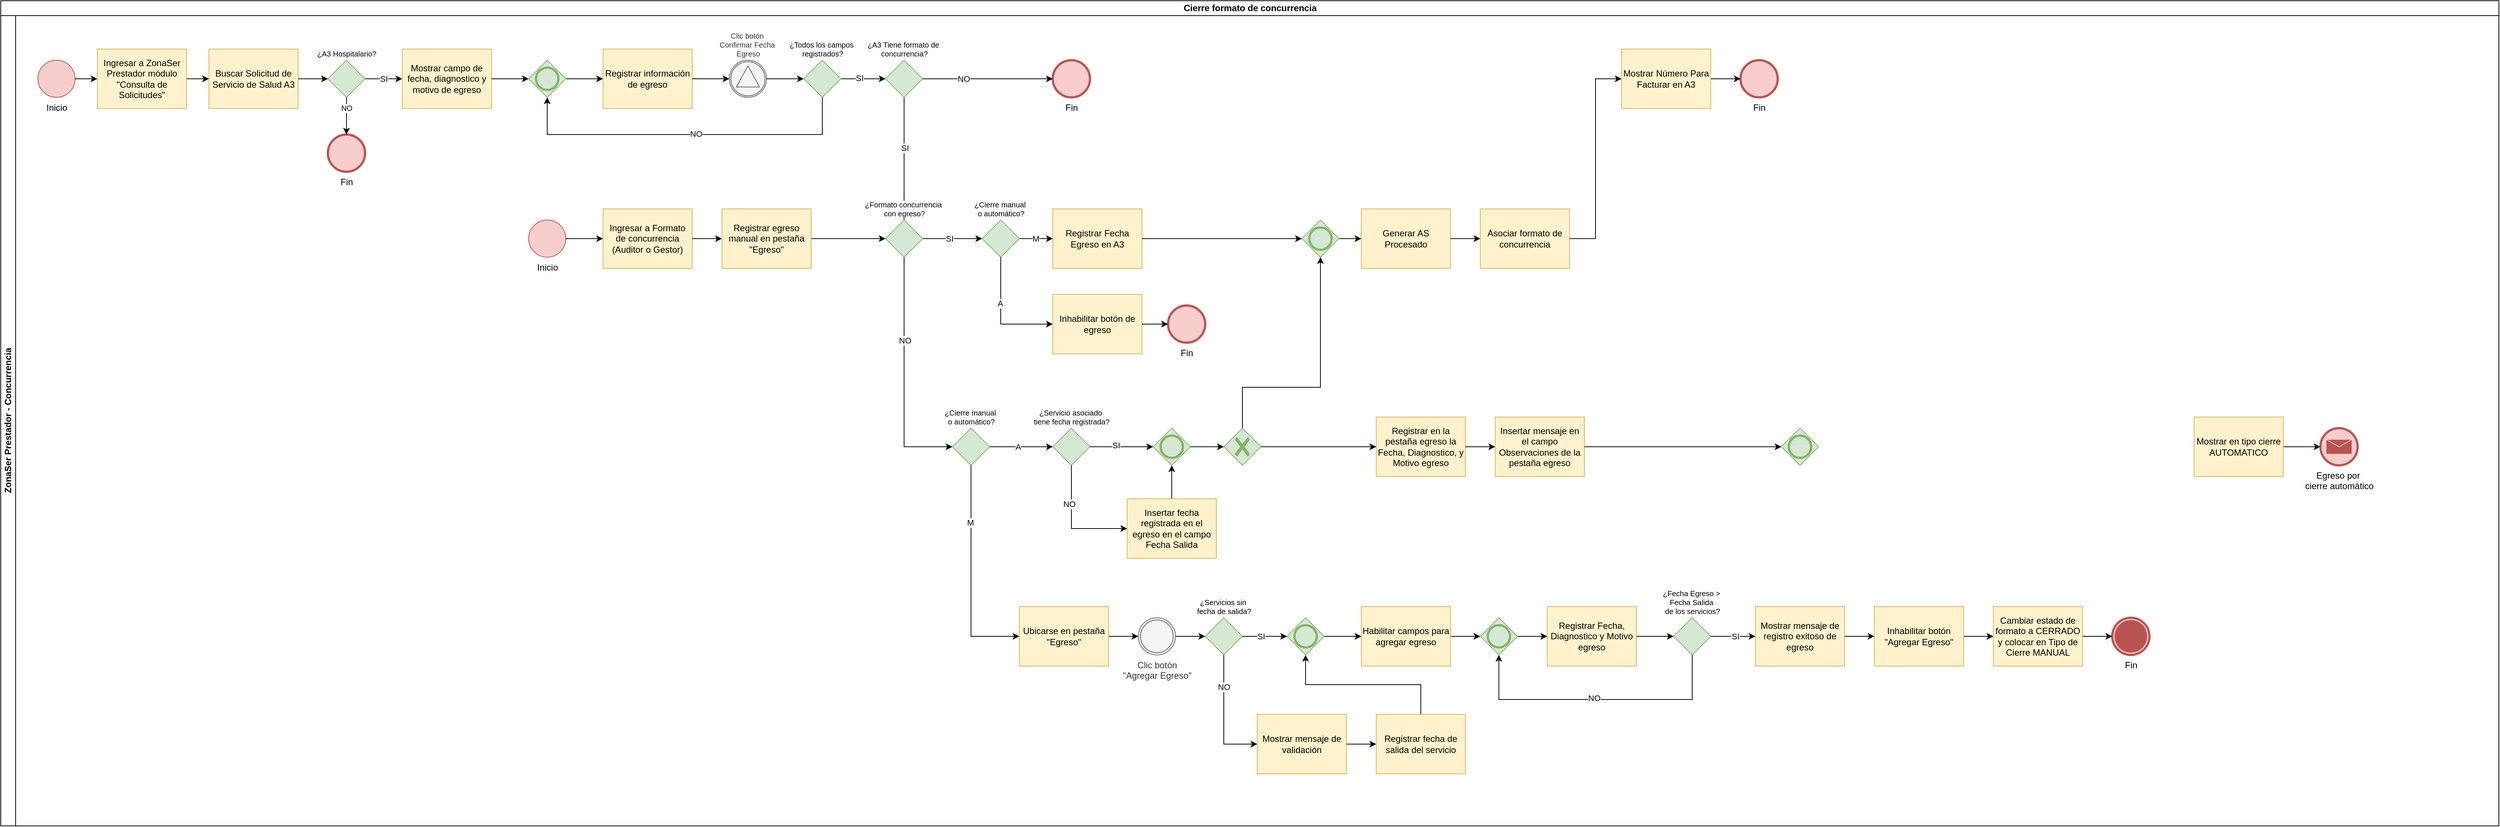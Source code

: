 <mxfile version="26.1.0">
  <diagram name="Página-1" id="ptAYf3jcV3ZSNVXvtiK4">
    <mxGraphModel dx="1674" dy="746" grid="1" gridSize="10" guides="1" tooltips="1" connect="1" arrows="1" fold="1" page="1" pageScale="1" pageWidth="2910" pageHeight="1030" math="0" shadow="0">
      <root>
        <mxCell id="0" />
        <mxCell id="1" parent="0" />
        <mxCell id="d49fMDWEcjazd6GvnsSK-1" value="Cierre formato de concurrencia" style="swimlane;childLayout=stackLayout;resizeParent=1;resizeParentMax=0;horizontal=1;startSize=20;horizontalStack=0;html=1;" parent="1" vertex="1">
          <mxGeometry x="40" y="20" width="3360" height="1110" as="geometry" />
        </mxCell>
        <mxCell id="d49fMDWEcjazd6GvnsSK-2" value="ZonaSer Prestador - Concurrencia" style="swimlane;startSize=20;horizontal=0;html=1;" parent="d49fMDWEcjazd6GvnsSK-1" vertex="1">
          <mxGeometry y="20" width="3360" height="1090" as="geometry" />
        </mxCell>
        <mxCell id="d49fMDWEcjazd6GvnsSK-30" style="edgeStyle=orthogonalEdgeStyle;rounded=0;orthogonalLoop=1;jettySize=auto;html=1;" parent="d49fMDWEcjazd6GvnsSK-2" source="d49fMDWEcjazd6GvnsSK-25" target="eIDD2qYjzkZ-Xh7ebVP3-45" edge="1">
          <mxGeometry relative="1" as="geometry">
            <mxPoint x="1325" y="320" as="targetPoint" />
          </mxGeometry>
        </mxCell>
        <mxCell id="d49fMDWEcjazd6GvnsSK-39" value="SI" style="edgeLabel;html=1;align=center;verticalAlign=middle;resizable=0;points=[];" parent="d49fMDWEcjazd6GvnsSK-30" vertex="1" connectable="0">
          <mxGeometry x="-0.18" y="1" relative="1" as="geometry">
            <mxPoint as="offset" />
          </mxGeometry>
        </mxCell>
        <mxCell id="d49fMDWEcjazd6GvnsSK-5" value="Inicio" style="points=[[0.145,0.145,0],[0.5,0,0],[0.855,0.145,0],[1,0.5,0],[0.855,0.855,0],[0.5,1,0],[0.145,0.855,0],[0,0.5,0]];shape=mxgraph.bpmn.event;html=1;verticalLabelPosition=bottom;labelBackgroundColor=#ffffff;verticalAlign=top;align=center;perimeter=ellipsePerimeter;outlineConnect=0;aspect=fixed;outline=standard;symbol=general;fillColor=#f8cecc;strokeColor=#b85450;" parent="d49fMDWEcjazd6GvnsSK-2" vertex="1">
          <mxGeometry x="50" y="60" width="50" height="50" as="geometry" />
        </mxCell>
        <mxCell id="d49fMDWEcjazd6GvnsSK-11" value="Buscar Solicitud de Servicio de Salud A3" style="points=[[0.25,0,0],[0.5,0,0],[0.75,0,0],[1,0.25,0],[1,0.5,0],[1,0.75,0],[0.75,1,0],[0.5,1,0],[0.25,1,0],[0,0.75,0],[0,0.5,0],[0,0.25,0]];shape=mxgraph.bpmn.task2;whiteSpace=wrap;rectStyle=rounded;size=10;html=1;container=1;expand=0;collapsible=0;taskMarker=user;fillColor=#fff2cc;strokeColor=#d6b656;" parent="d49fMDWEcjazd6GvnsSK-2" vertex="1">
          <mxGeometry x="280" y="45" width="120" height="80" as="geometry" />
        </mxCell>
        <mxCell id="d49fMDWEcjazd6GvnsSK-17" value="SI" style="edgeStyle=orthogonalEdgeStyle;rounded=0;orthogonalLoop=1;jettySize=auto;html=1;" parent="d49fMDWEcjazd6GvnsSK-2" source="d49fMDWEcjazd6GvnsSK-13" target="d49fMDWEcjazd6GvnsSK-18" edge="1">
          <mxGeometry relative="1" as="geometry">
            <mxPoint x="560" y="85" as="targetPoint" />
          </mxGeometry>
        </mxCell>
        <mxCell id="d49fMDWEcjazd6GvnsSK-13" value="¿A3 Hospitalario?" style="points=[[0.25,0.25,0],[0.5,0,0],[0.75,0.25,0],[1,0.5,0],[0.75,0.75,0],[0.5,1,0],[0.25,0.75,0],[0,0.5,0]];shape=mxgraph.bpmn.gateway2;html=1;verticalLabelPosition=top;labelBackgroundColor=#ffffff;verticalAlign=bottom;align=center;perimeter=rhombusPerimeter;outlineConnect=0;outline=none;symbol=none;fillColor=#d5e8d4;strokeColor=#82b366;labelPosition=center;fontSize=10;" parent="d49fMDWEcjazd6GvnsSK-2" vertex="1">
          <mxGeometry x="440" y="60" width="50" height="50" as="geometry" />
        </mxCell>
        <mxCell id="d49fMDWEcjazd6GvnsSK-12" style="edgeStyle=orthogonalEdgeStyle;rounded=0;orthogonalLoop=1;jettySize=auto;html=1;" parent="d49fMDWEcjazd6GvnsSK-2" source="d49fMDWEcjazd6GvnsSK-11" target="d49fMDWEcjazd6GvnsSK-13" edge="1">
          <mxGeometry relative="1" as="geometry">
            <mxPoint x="440" y="85" as="targetPoint" />
          </mxGeometry>
        </mxCell>
        <mxCell id="d49fMDWEcjazd6GvnsSK-15" value="Fin" style="points=[[0.145,0.145,0],[0.5,0,0],[0.855,0.145,0],[1,0.5,0],[0.855,0.855,0],[0.5,1,0],[0.145,0.855,0],[0,0.5,0]];shape=mxgraph.bpmn.event;html=1;verticalLabelPosition=bottom;labelBackgroundColor=#ffffff;verticalAlign=top;align=center;perimeter=ellipsePerimeter;outlineConnect=0;aspect=fixed;outline=end;symbol=terminate2;fillColor=#f8cecc;strokeColor=#b85450;" parent="d49fMDWEcjazd6GvnsSK-2" vertex="1">
          <mxGeometry x="440" y="160" width="50" height="50" as="geometry" />
        </mxCell>
        <mxCell id="d49fMDWEcjazd6GvnsSK-14" style="edgeStyle=orthogonalEdgeStyle;rounded=0;orthogonalLoop=1;jettySize=auto;html=1;" parent="d49fMDWEcjazd6GvnsSK-2" source="d49fMDWEcjazd6GvnsSK-13" target="d49fMDWEcjazd6GvnsSK-15" edge="1">
          <mxGeometry relative="1" as="geometry">
            <mxPoint x="465" y="170" as="targetPoint" />
          </mxGeometry>
        </mxCell>
        <mxCell id="d49fMDWEcjazd6GvnsSK-16" value="NO" style="edgeLabel;html=1;align=center;verticalAlign=middle;resizable=0;points=[];fontSize=10;" parent="d49fMDWEcjazd6GvnsSK-14" vertex="1" connectable="0">
          <mxGeometry x="-0.462" relative="1" as="geometry">
            <mxPoint as="offset" />
          </mxGeometry>
        </mxCell>
        <mxCell id="d49fMDWEcjazd6GvnsSK-18" value="Mostrar campo de fecha, diagnostico y motivo de egreso" style="points=[[0.25,0,0],[0.5,0,0],[0.75,0,0],[1,0.25,0],[1,0.5,0],[1,0.75,0],[0.75,1,0],[0.5,1,0],[0.25,1,0],[0,0.75,0],[0,0.5,0],[0,0.25,0]];shape=mxgraph.bpmn.task2;whiteSpace=wrap;rectStyle=rounded;size=10;html=1;container=1;expand=0;collapsible=0;taskMarker=script;fillColor=#fff2cc;strokeColor=#d6b656;" parent="d49fMDWEcjazd6GvnsSK-2" vertex="1">
          <mxGeometry x="540" y="45" width="120" height="80" as="geometry" />
        </mxCell>
        <mxCell id="d49fMDWEcjazd6GvnsSK-20" value="Registrar información de egreso" style="points=[[0.25,0,0],[0.5,0,0],[0.75,0,0],[1,0.25,0],[1,0.5,0],[1,0.75,0],[0.75,1,0],[0.5,1,0],[0.25,1,0],[0,0.75,0],[0,0.5,0],[0,0.25,0]];shape=mxgraph.bpmn.task2;whiteSpace=wrap;rectStyle=rounded;size=10;html=1;container=1;expand=0;collapsible=0;taskMarker=user;fillColor=#fff2cc;strokeColor=#d6b656;" parent="d49fMDWEcjazd6GvnsSK-2" vertex="1">
          <mxGeometry x="810" y="45" width="120" height="80" as="geometry" />
        </mxCell>
        <mxCell id="d49fMDWEcjazd6GvnsSK-22" value="Clic botón&amp;nbsp;&lt;div&gt;Confirmar Fecha&amp;nbsp;&lt;/div&gt;&lt;div&gt;Egreso&lt;/div&gt;" style="points=[[0.145,0.145,0],[0.5,0,0],[0.855,0.145,0],[1,0.5,0],[0.855,0.855,0],[0.5,1,0],[0.145,0.855,0],[0,0.5,0]];shape=mxgraph.bpmn.event;html=1;verticalLabelPosition=top;labelBackgroundColor=#ffffff;verticalAlign=bottom;align=center;perimeter=ellipsePerimeter;outlineConnect=0;aspect=fixed;outline=catching;symbol=signal;fillColor=#f5f5f5;strokeColor=#666666;fontSize=10;labelPosition=center;fontColor=#333333;" parent="d49fMDWEcjazd6GvnsSK-2" vertex="1">
          <mxGeometry x="980" y="60" width="50" height="50" as="geometry" />
        </mxCell>
        <mxCell id="d49fMDWEcjazd6GvnsSK-21" style="edgeStyle=orthogonalEdgeStyle;rounded=0;orthogonalLoop=1;jettySize=auto;html=1;" parent="d49fMDWEcjazd6GvnsSK-2" source="d49fMDWEcjazd6GvnsSK-20" target="d49fMDWEcjazd6GvnsSK-22" edge="1">
          <mxGeometry relative="1" as="geometry">
            <mxPoint x="990" y="85" as="targetPoint" />
          </mxGeometry>
        </mxCell>
        <mxCell id="d49fMDWEcjazd6GvnsSK-25" value="¿A3 Tiene formato de&amp;nbsp;&lt;div&gt;concurrencia?&lt;/div&gt;" style="points=[[0.25,0.25,0],[0.5,0,0],[0.75,0.25,0],[1,0.5,0],[0.75,0.75,0],[0.5,1,0],[0.25,0.75,0],[0,0.5,0]];shape=mxgraph.bpmn.gateway2;html=1;verticalLabelPosition=top;labelBackgroundColor=#ffffff;verticalAlign=bottom;align=center;perimeter=rhombusPerimeter;outlineConnect=0;outline=none;symbol=none;fillColor=#d5e8d4;strokeColor=#82b366;fontSize=10;labelPosition=center;" parent="d49fMDWEcjazd6GvnsSK-2" vertex="1">
          <mxGeometry x="1190" y="60" width="50" height="50" as="geometry" />
        </mxCell>
        <mxCell id="d49fMDWEcjazd6GvnsSK-24" style="edgeStyle=orthogonalEdgeStyle;rounded=0;orthogonalLoop=1;jettySize=auto;html=1;" parent="d49fMDWEcjazd6GvnsSK-2" source="d49fMDWEcjazd6GvnsSK-22" target="d49fMDWEcjazd6GvnsSK-31" edge="1">
          <mxGeometry relative="1" as="geometry">
            <mxPoint x="1080" y="85" as="targetPoint" />
          </mxGeometry>
        </mxCell>
        <mxCell id="d49fMDWEcjazd6GvnsSK-28" value="Fin" style="points=[[0.145,0.145,0],[0.5,0,0],[0.855,0.145,0],[1,0.5,0],[0.855,0.855,0],[0.5,1,0],[0.145,0.855,0],[0,0.5,0]];shape=mxgraph.bpmn.event;html=1;verticalLabelPosition=bottom;labelBackgroundColor=#ffffff;verticalAlign=top;align=center;perimeter=ellipsePerimeter;outlineConnect=0;aspect=fixed;outline=end;symbol=terminate2;fillColor=#f8cecc;strokeColor=#b85450;" parent="d49fMDWEcjazd6GvnsSK-2" vertex="1">
          <mxGeometry x="1415" y="60.0" width="50" height="50" as="geometry" />
        </mxCell>
        <mxCell id="d49fMDWEcjazd6GvnsSK-27" style="edgeStyle=orthogonalEdgeStyle;rounded=0;orthogonalLoop=1;jettySize=auto;html=1;" parent="d49fMDWEcjazd6GvnsSK-2" source="d49fMDWEcjazd6GvnsSK-25" target="d49fMDWEcjazd6GvnsSK-28" edge="1">
          <mxGeometry relative="1" as="geometry">
            <mxPoint x="1265" y="170.0" as="targetPoint" />
          </mxGeometry>
        </mxCell>
        <mxCell id="d49fMDWEcjazd6GvnsSK-29" value="NO" style="edgeLabel;html=1;align=center;verticalAlign=middle;resizable=0;points=[];" parent="d49fMDWEcjazd6GvnsSK-27" vertex="1" connectable="0">
          <mxGeometry x="-0.377" relative="1" as="geometry">
            <mxPoint as="offset" />
          </mxGeometry>
        </mxCell>
        <mxCell id="d49fMDWEcjazd6GvnsSK-36" style="edgeStyle=orthogonalEdgeStyle;rounded=0;orthogonalLoop=1;jettySize=auto;html=1;" parent="d49fMDWEcjazd6GvnsSK-2" source="d49fMDWEcjazd6GvnsSK-31" target="d49fMDWEcjazd6GvnsSK-25" edge="1">
          <mxGeometry relative="1" as="geometry" />
        </mxCell>
        <mxCell id="d49fMDWEcjazd6GvnsSK-37" value="SI" style="edgeLabel;html=1;align=center;verticalAlign=middle;resizable=0;points=[];" parent="d49fMDWEcjazd6GvnsSK-36" vertex="1" connectable="0">
          <mxGeometry x="-0.167" y="1" relative="1" as="geometry">
            <mxPoint as="offset" />
          </mxGeometry>
        </mxCell>
        <mxCell id="d49fMDWEcjazd6GvnsSK-31" value="¿Todos los campos&amp;nbsp;&lt;div&gt;registrados?&lt;/div&gt;" style="points=[[0.25,0.25,0],[0.5,0,0],[0.75,0.25,0],[1,0.5,0],[0.75,0.75,0],[0.5,1,0],[0.25,0.75,0],[0,0.5,0]];shape=mxgraph.bpmn.gateway2;html=1;verticalLabelPosition=top;labelBackgroundColor=#ffffff;verticalAlign=bottom;align=center;perimeter=rhombusPerimeter;outlineConnect=0;outline=none;symbol=none;fillColor=#d5e8d4;strokeColor=#82b366;fontSize=10;labelPosition=center;" parent="d49fMDWEcjazd6GvnsSK-2" vertex="1">
          <mxGeometry x="1080" y="60" width="50" height="50" as="geometry" />
        </mxCell>
        <mxCell id="d49fMDWEcjazd6GvnsSK-33" style="edgeStyle=orthogonalEdgeStyle;rounded=0;orthogonalLoop=1;jettySize=auto;html=1;" parent="d49fMDWEcjazd6GvnsSK-2" source="d49fMDWEcjazd6GvnsSK-32" target="d49fMDWEcjazd6GvnsSK-20" edge="1">
          <mxGeometry relative="1" as="geometry" />
        </mxCell>
        <mxCell id="d49fMDWEcjazd6GvnsSK-32" value="" style="points=[[0.25,0.25,0],[0.5,0,0],[0.75,0.25,0],[1,0.5,0],[0.75,0.75,0],[0.5,1,0],[0.25,0.75,0],[0,0.5,0]];shape=mxgraph.bpmn.gateway2;html=1;verticalLabelPosition=bottom;labelBackgroundColor=#ffffff;verticalAlign=top;align=center;perimeter=rhombusPerimeter;outlineConnect=0;outline=end;symbol=general;fillColor=#d5e8d4;strokeColor=#82b366;" parent="d49fMDWEcjazd6GvnsSK-2" vertex="1">
          <mxGeometry x="710" y="60.0" width="50" height="50" as="geometry" />
        </mxCell>
        <mxCell id="d49fMDWEcjazd6GvnsSK-19" style="edgeStyle=orthogonalEdgeStyle;rounded=0;orthogonalLoop=1;jettySize=auto;html=1;" parent="d49fMDWEcjazd6GvnsSK-2" source="d49fMDWEcjazd6GvnsSK-18" target="d49fMDWEcjazd6GvnsSK-32" edge="1">
          <mxGeometry relative="1" as="geometry">
            <mxPoint x="710" y="140" as="targetPoint" />
          </mxGeometry>
        </mxCell>
        <mxCell id="d49fMDWEcjazd6GvnsSK-34" style="edgeStyle=orthogonalEdgeStyle;rounded=0;orthogonalLoop=1;jettySize=auto;html=1;entryX=0.5;entryY=1;entryDx=0;entryDy=0;entryPerimeter=0;" parent="d49fMDWEcjazd6GvnsSK-2" source="d49fMDWEcjazd6GvnsSK-31" target="d49fMDWEcjazd6GvnsSK-32" edge="1">
          <mxGeometry relative="1" as="geometry">
            <Array as="points">
              <mxPoint x="1105" y="160" />
              <mxPoint x="735" y="160" />
            </Array>
          </mxGeometry>
        </mxCell>
        <mxCell id="d49fMDWEcjazd6GvnsSK-35" value="NO" style="edgeLabel;html=1;align=center;verticalAlign=middle;resizable=0;points=[];" parent="d49fMDWEcjazd6GvnsSK-34" vertex="1" connectable="0">
          <mxGeometry x="-0.064" y="-1" relative="1" as="geometry">
            <mxPoint as="offset" />
          </mxGeometry>
        </mxCell>
        <mxCell id="d49fMDWEcjazd6GvnsSK-47" value="Fin" style="points=[[0.145,0.145,0],[0.5,0,0],[0.855,0.145,0],[1,0.5,0],[0.855,0.855,0],[0.5,1,0],[0.145,0.855,0],[0,0.5,0]];shape=mxgraph.bpmn.event;html=1;verticalLabelPosition=bottom;labelBackgroundColor=#ffffff;verticalAlign=top;align=center;perimeter=ellipsePerimeter;outlineConnect=0;aspect=fixed;outline=end;symbol=terminate2;fillColor=#f8cecc;strokeColor=#b85450;" parent="d49fMDWEcjazd6GvnsSK-2" vertex="1">
          <mxGeometry x="2340" y="60" width="50" height="50" as="geometry" />
        </mxCell>
        <mxCell id="d49fMDWEcjazd6GvnsSK-45" value="Mostrar Número Para Facturar en A3" style="points=[[0.25,0,0],[0.5,0,0],[0.75,0,0],[1,0.25,0],[1,0.5,0],[1,0.75,0],[0.75,1,0],[0.5,1,0],[0.25,1,0],[0,0.75,0],[0,0.5,0],[0,0.25,0]];shape=mxgraph.bpmn.task2;whiteSpace=wrap;rectStyle=rounded;size=10;html=1;container=1;expand=0;collapsible=0;taskMarker=script;fillColor=#fff2cc;strokeColor=#d6b656;" parent="d49fMDWEcjazd6GvnsSK-2" vertex="1">
          <mxGeometry x="2180" y="45.0" width="120" height="80" as="geometry" />
        </mxCell>
        <mxCell id="d49fMDWEcjazd6GvnsSK-46" style="edgeStyle=orthogonalEdgeStyle;rounded=0;orthogonalLoop=1;jettySize=auto;html=1;" parent="d49fMDWEcjazd6GvnsSK-2" source="d49fMDWEcjazd6GvnsSK-45" target="d49fMDWEcjazd6GvnsSK-47" edge="1">
          <mxGeometry relative="1" as="geometry">
            <mxPoint x="2525" y="120" as="targetPoint" />
          </mxGeometry>
        </mxCell>
        <mxCell id="eIDD2qYjzkZ-Xh7ebVP3-15" value="Generar AS Procesado" style="points=[[0.25,0,0],[0.5,0,0],[0.75,0,0],[1,0.25,0],[1,0.5,0],[1,0.75,0],[0.75,1,0],[0.5,1,0],[0.25,1,0],[0,0.75,0],[0,0.5,0],[0,0.25,0]];shape=mxgraph.bpmn.task2;whiteSpace=wrap;rectStyle=rounded;size=10;html=1;container=1;expand=0;collapsible=0;taskMarker=script;fillColor=#fff2cc;strokeColor=#d6b656;" vertex="1" parent="d49fMDWEcjazd6GvnsSK-2">
          <mxGeometry x="1830" y="260" width="120" height="80" as="geometry" />
        </mxCell>
        <mxCell id="eIDD2qYjzkZ-Xh7ebVP3-90" value="Asociar formato de concurrencia" style="points=[[0.25,0,0],[0.5,0,0],[0.75,0,0],[1,0.25,0],[1,0.5,0],[1,0.75,0],[0.75,1,0],[0.5,1,0],[0.25,1,0],[0,0.75,0],[0,0.5,0],[0,0.25,0]];shape=mxgraph.bpmn.task2;whiteSpace=wrap;rectStyle=rounded;size=10;html=1;container=1;expand=0;collapsible=0;taskMarker=script;fillColor=#fff2cc;strokeColor=#d6b656;" vertex="1" parent="d49fMDWEcjazd6GvnsSK-2">
          <mxGeometry x="1990" y="260" width="120" height="80" as="geometry" />
        </mxCell>
        <mxCell id="eIDD2qYjzkZ-Xh7ebVP3-89" style="edgeStyle=orthogonalEdgeStyle;rounded=0;orthogonalLoop=1;jettySize=auto;html=1;" edge="1" parent="d49fMDWEcjazd6GvnsSK-2" source="eIDD2qYjzkZ-Xh7ebVP3-15" target="eIDD2qYjzkZ-Xh7ebVP3-90">
          <mxGeometry relative="1" as="geometry">
            <mxPoint x="2040" y="300" as="targetPoint" />
          </mxGeometry>
        </mxCell>
        <mxCell id="eIDD2qYjzkZ-Xh7ebVP3-142" style="edgeStyle=orthogonalEdgeStyle;rounded=0;orthogonalLoop=1;jettySize=auto;html=1;" edge="1" parent="d49fMDWEcjazd6GvnsSK-2" source="eIDD2qYjzkZ-Xh7ebVP3-140" target="eIDD2qYjzkZ-Xh7ebVP3-15">
          <mxGeometry relative="1" as="geometry" />
        </mxCell>
        <mxCell id="eIDD2qYjzkZ-Xh7ebVP3-140" value="" style="points=[[0.25,0.25,0],[0.5,0,0],[0.75,0.25,0],[1,0.5,0],[0.75,0.75,0],[0.5,1,0],[0.25,0.75,0],[0,0.5,0]];shape=mxgraph.bpmn.gateway2;html=1;verticalLabelPosition=bottom;labelBackgroundColor=#ffffff;verticalAlign=top;align=center;perimeter=rhombusPerimeter;outlineConnect=0;outline=end;symbol=general;fillColor=#d5e8d4;strokeColor=#82b366;" vertex="1" parent="d49fMDWEcjazd6GvnsSK-2">
          <mxGeometry x="1750" y="275" width="50" height="50" as="geometry" />
        </mxCell>
        <mxCell id="eIDD2qYjzkZ-Xh7ebVP3-116" style="edgeStyle=orthogonalEdgeStyle;rounded=0;orthogonalLoop=1;jettySize=auto;html=1;entryX=0;entryY=0.5;entryDx=0;entryDy=0;entryPerimeter=0;" edge="1" parent="d49fMDWEcjazd6GvnsSK-2" source="eIDD2qYjzkZ-Xh7ebVP3-90" target="d49fMDWEcjazd6GvnsSK-45">
          <mxGeometry relative="1" as="geometry" />
        </mxCell>
        <mxCell id="eIDD2qYjzkZ-Xh7ebVP3-46" value="¿Servicio asociado&amp;nbsp;&lt;div&gt;tiene fecha registrada?&lt;/div&gt;" style="points=[[0.25,0.25,0],[0.5,0,0],[0.75,0.25,0],[1,0.5,0],[0.75,0.75,0],[0.5,1,0],[0.25,0.75,0],[0,0.5,0]];shape=mxgraph.bpmn.gateway2;html=1;verticalLabelPosition=top;labelBackgroundColor=#ffffff;verticalAlign=bottom;align=center;perimeter=rhombusPerimeter;outlineConnect=0;outline=none;symbol=none;fillColor=#d5e8d4;strokeColor=#82b366;fontSize=10;labelPosition=center;" vertex="1" parent="d49fMDWEcjazd6GvnsSK-2">
          <mxGeometry x="1415" y="555" width="50" height="50" as="geometry" />
        </mxCell>
        <mxCell id="eIDD2qYjzkZ-Xh7ebVP3-47" style="edgeStyle=orthogonalEdgeStyle;rounded=0;orthogonalLoop=1;jettySize=auto;html=1;" edge="1" parent="d49fMDWEcjazd6GvnsSK-2" source="eIDD2qYjzkZ-Xh7ebVP3-48" target="eIDD2qYjzkZ-Xh7ebVP3-51">
          <mxGeometry relative="1" as="geometry" />
        </mxCell>
        <mxCell id="eIDD2qYjzkZ-Xh7ebVP3-48" value="Insertar fecha registrada en el egreso en el campo Fecha Salida" style="points=[[0.25,0,0],[0.5,0,0],[0.75,0,0],[1,0.25,0],[1,0.5,0],[1,0.75,0],[0.75,1,0],[0.5,1,0],[0.25,1,0],[0,0.75,0],[0,0.5,0],[0,0.25,0]];shape=mxgraph.bpmn.task2;whiteSpace=wrap;rectStyle=rounded;size=10;html=1;container=1;expand=0;collapsible=0;taskMarker=script;fillColor=#fff2cc;strokeColor=#d6b656;" vertex="1" parent="d49fMDWEcjazd6GvnsSK-2">
          <mxGeometry x="1515" y="650" width="120" height="80" as="geometry" />
        </mxCell>
        <mxCell id="eIDD2qYjzkZ-Xh7ebVP3-49" style="edgeStyle=orthogonalEdgeStyle;rounded=0;orthogonalLoop=1;jettySize=auto;html=1;exitX=0.5;exitY=1;exitDx=0;exitDy=0;exitPerimeter=0;" edge="1" parent="d49fMDWEcjazd6GvnsSK-2" source="eIDD2qYjzkZ-Xh7ebVP3-46" target="eIDD2qYjzkZ-Xh7ebVP3-48">
          <mxGeometry relative="1" as="geometry">
            <mxPoint x="1450" y="670" as="targetPoint" />
            <Array as="points">
              <mxPoint x="1440" y="690" />
            </Array>
          </mxGeometry>
        </mxCell>
        <mxCell id="eIDD2qYjzkZ-Xh7ebVP3-50" value="NO" style="edgeLabel;html=1;align=center;verticalAlign=middle;resizable=0;points=[];" vertex="1" connectable="0" parent="eIDD2qYjzkZ-Xh7ebVP3-49">
          <mxGeometry x="-0.352" y="-3" relative="1" as="geometry">
            <mxPoint as="offset" />
          </mxGeometry>
        </mxCell>
        <mxCell id="eIDD2qYjzkZ-Xh7ebVP3-51" value="" style="points=[[0.25,0.25,0],[0.5,0,0],[0.75,0.25,0],[1,0.5,0],[0.75,0.75,0],[0.5,1,0],[0.25,0.75,0],[0,0.5,0]];shape=mxgraph.bpmn.gateway2;html=1;verticalLabelPosition=bottom;labelBackgroundColor=#ffffff;verticalAlign=top;align=center;perimeter=rhombusPerimeter;outlineConnect=0;outline=end;symbol=general;fillColor=#d5e8d4;strokeColor=#82b366;" vertex="1" parent="d49fMDWEcjazd6GvnsSK-2">
          <mxGeometry x="1550" y="555" width="50" height="50" as="geometry" />
        </mxCell>
        <mxCell id="eIDD2qYjzkZ-Xh7ebVP3-52" style="edgeStyle=orthogonalEdgeStyle;rounded=0;orthogonalLoop=1;jettySize=auto;html=1;" edge="1" parent="d49fMDWEcjazd6GvnsSK-2" source="eIDD2qYjzkZ-Xh7ebVP3-46" target="eIDD2qYjzkZ-Xh7ebVP3-51">
          <mxGeometry relative="1" as="geometry">
            <mxPoint x="1560" y="580" as="targetPoint" />
          </mxGeometry>
        </mxCell>
        <mxCell id="eIDD2qYjzkZ-Xh7ebVP3-53" value="SI" style="edgeLabel;html=1;align=center;verticalAlign=middle;resizable=0;points=[];" vertex="1" connectable="0" parent="eIDD2qYjzkZ-Xh7ebVP3-52">
          <mxGeometry x="-0.188" y="2" relative="1" as="geometry">
            <mxPoint as="offset" />
          </mxGeometry>
        </mxCell>
        <mxCell id="eIDD2qYjzkZ-Xh7ebVP3-54" value="Registrar en la pestaña egreso la Fecha, Diagnostico, y Motivo egreso" style="points=[[0.25,0,0],[0.5,0,0],[0.75,0,0],[1,0.25,0],[1,0.5,0],[1,0.75,0],[0.75,1,0],[0.5,1,0],[0.25,1,0],[0,0.75,0],[0,0.5,0],[0,0.25,0]];shape=mxgraph.bpmn.task2;whiteSpace=wrap;rectStyle=rounded;size=10;html=1;container=1;expand=0;collapsible=0;taskMarker=script;fillColor=#fff2cc;strokeColor=#d6b656;" vertex="1" parent="d49fMDWEcjazd6GvnsSK-2">
          <mxGeometry x="1850" y="540" width="120" height="80" as="geometry" />
        </mxCell>
        <mxCell id="eIDD2qYjzkZ-Xh7ebVP3-56" value="Insertar mensaje en el campo Observaciones de la pestaña egreso" style="points=[[0.25,0,0],[0.5,0,0],[0.75,0,0],[1,0.25,0],[1,0.5,0],[1,0.75,0],[0.75,1,0],[0.5,1,0],[0.25,1,0],[0,0.75,0],[0,0.5,0],[0,0.25,0]];shape=mxgraph.bpmn.task2;whiteSpace=wrap;rectStyle=rounded;size=10;html=1;container=1;expand=0;collapsible=0;taskMarker=script;fillColor=#fff2cc;strokeColor=#d6b656;" vertex="1" parent="d49fMDWEcjazd6GvnsSK-2">
          <mxGeometry x="2010" y="540" width="120" height="80" as="geometry" />
        </mxCell>
        <mxCell id="eIDD2qYjzkZ-Xh7ebVP3-57" style="edgeStyle=orthogonalEdgeStyle;rounded=0;orthogonalLoop=1;jettySize=auto;html=1;" edge="1" parent="d49fMDWEcjazd6GvnsSK-2" source="eIDD2qYjzkZ-Xh7ebVP3-54" target="eIDD2qYjzkZ-Xh7ebVP3-56">
          <mxGeometry relative="1" as="geometry">
            <mxPoint x="2280" y="580" as="targetPoint" />
          </mxGeometry>
        </mxCell>
        <mxCell id="eIDD2qYjzkZ-Xh7ebVP3-58" value="Cambiar estado de formato a CERRADO y colocar en Tipo de Cierre MANUAL" style="points=[[0.25,0,0],[0.5,0,0],[0.75,0,0],[1,0.25,0],[1,0.5,0],[1,0.75,0],[0.75,1,0],[0.5,1,0],[0.25,1,0],[0,0.75,0],[0,0.5,0],[0,0.25,0]];shape=mxgraph.bpmn.task2;whiteSpace=wrap;rectStyle=rounded;size=10;html=1;container=1;expand=0;collapsible=0;taskMarker=script;fillColor=#fff2cc;strokeColor=#d6b656;" vertex="1" parent="d49fMDWEcjazd6GvnsSK-2">
          <mxGeometry x="2680" y="795" width="120" height="80" as="geometry" />
        </mxCell>
        <mxCell id="eIDD2qYjzkZ-Xh7ebVP3-60" style="edgeStyle=orthogonalEdgeStyle;rounded=0;orthogonalLoop=1;jettySize=auto;html=1;" edge="1" parent="d49fMDWEcjazd6GvnsSK-2" source="eIDD2qYjzkZ-Xh7ebVP3-61" target="eIDD2qYjzkZ-Xh7ebVP3-63">
          <mxGeometry relative="1" as="geometry" />
        </mxCell>
        <mxCell id="eIDD2qYjzkZ-Xh7ebVP3-61" value="Mostrar en tipo cierre AUTOMATICO" style="points=[[0.25,0,0],[0.5,0,0],[0.75,0,0],[1,0.25,0],[1,0.5,0],[1,0.75,0],[0.75,1,0],[0.5,1,0],[0.25,1,0],[0,0.75,0],[0,0.5,0],[0,0.25,0]];shape=mxgraph.bpmn.task2;whiteSpace=wrap;rectStyle=rounded;size=10;html=1;container=1;expand=0;collapsible=0;taskMarker=script;fillColor=#fff2cc;strokeColor=#d6b656;" vertex="1" parent="d49fMDWEcjazd6GvnsSK-2">
          <mxGeometry x="2950" y="540" width="120" height="80" as="geometry" />
        </mxCell>
        <mxCell id="eIDD2qYjzkZ-Xh7ebVP3-63" value="Egreso por&amp;nbsp;&lt;div&gt;cierre automático&lt;/div&gt;" style="points=[[0.145,0.145,0],[0.5,0,0],[0.855,0.145,0],[1,0.5,0],[0.855,0.855,0],[0.5,1,0],[0.145,0.855,0],[0,0.5,0]];shape=mxgraph.bpmn.event;html=1;verticalLabelPosition=bottom;labelBackgroundColor=#ffffff;verticalAlign=top;align=center;perimeter=ellipsePerimeter;outlineConnect=0;aspect=fixed;outline=end;symbol=message;fillColor=#f8cecc;strokeColor=#b85450;" vertex="1" parent="d49fMDWEcjazd6GvnsSK-2">
          <mxGeometry x="3120" y="555" width="50" height="50" as="geometry" />
        </mxCell>
        <mxCell id="eIDD2qYjzkZ-Xh7ebVP3-99" style="edgeStyle=orthogonalEdgeStyle;rounded=0;orthogonalLoop=1;jettySize=auto;html=1;" edge="1" parent="d49fMDWEcjazd6GvnsSK-2" source="eIDD2qYjzkZ-Xh7ebVP3-70" target="eIDD2qYjzkZ-Xh7ebVP3-46">
          <mxGeometry relative="1" as="geometry" />
        </mxCell>
        <mxCell id="eIDD2qYjzkZ-Xh7ebVP3-100" value="A" style="edgeLabel;html=1;align=center;verticalAlign=middle;resizable=0;points=[];" vertex="1" connectable="0" parent="eIDD2qYjzkZ-Xh7ebVP3-99">
          <mxGeometry x="-0.106" relative="1" as="geometry">
            <mxPoint as="offset" />
          </mxGeometry>
        </mxCell>
        <mxCell id="eIDD2qYjzkZ-Xh7ebVP3-70" value="¿Cierre manual&amp;nbsp;&lt;div&gt;o automático&lt;span style=&quot;background-color: light-dark(rgb(255, 255, 255), rgb(18, 18, 18)); color: light-dark(rgb(0, 0, 0), rgb(255, 255, 255));&quot;&gt;?&lt;/span&gt;&lt;/div&gt;" style="points=[[0.25,0.25,0],[0.5,0,0],[0.75,0.25,0],[1,0.5,0],[0.75,0.75,0],[0.5,1,0],[0.25,0.75,0],[0,0.5,0]];shape=mxgraph.bpmn.gateway2;html=1;verticalLabelPosition=top;labelBackgroundColor=#ffffff;verticalAlign=bottom;align=center;perimeter=rhombusPerimeter;outlineConnect=0;outline=none;symbol=none;fillColor=#d5e8d4;strokeColor=#82b366;fontSize=10;labelPosition=center;" vertex="1" parent="d49fMDWEcjazd6GvnsSK-2">
          <mxGeometry x="1280" y="555" width="50" height="50" as="geometry" />
        </mxCell>
        <mxCell id="eIDD2qYjzkZ-Xh7ebVP3-102" value="Registrar Fecha, Diagnostico y Motivo egreso" style="points=[[0.25,0,0],[0.5,0,0],[0.75,0,0],[1,0.25,0],[1,0.5,0],[1,0.75,0],[0.75,1,0],[0.5,1,0],[0.25,1,0],[0,0.75,0],[0,0.5,0],[0,0.25,0]];shape=mxgraph.bpmn.task2;whiteSpace=wrap;rectStyle=rounded;size=10;html=1;container=1;expand=0;collapsible=0;taskMarker=user;fillColor=#fff2cc;strokeColor=#d6b656;" vertex="1" parent="d49fMDWEcjazd6GvnsSK-2">
          <mxGeometry x="2080" y="795" width="120" height="80" as="geometry" />
        </mxCell>
        <mxCell id="eIDD2qYjzkZ-Xh7ebVP3-103" style="edgeStyle=orthogonalEdgeStyle;rounded=0;orthogonalLoop=1;jettySize=auto;html=1;entryX=0;entryY=0.5;entryDx=0;entryDy=0;entryPerimeter=0;" edge="1" parent="d49fMDWEcjazd6GvnsSK-2" source="eIDD2qYjzkZ-Xh7ebVP3-70" target="eIDD2qYjzkZ-Xh7ebVP3-147">
          <mxGeometry relative="1" as="geometry">
            <mxPoint x="1365" y="835" as="targetPoint" />
            <Array as="points">
              <mxPoint x="1305" y="835" />
            </Array>
          </mxGeometry>
        </mxCell>
        <mxCell id="eIDD2qYjzkZ-Xh7ebVP3-104" value="M" style="edgeLabel;html=1;align=center;verticalAlign=middle;resizable=0;points=[];" vertex="1" connectable="0" parent="eIDD2qYjzkZ-Xh7ebVP3-103">
          <mxGeometry x="-0.478" y="-1" relative="1" as="geometry">
            <mxPoint as="offset" />
          </mxGeometry>
        </mxCell>
        <mxCell id="eIDD2qYjzkZ-Xh7ebVP3-121" value="" style="points=[[0.25,0.25,0],[0.5,0,0],[0.75,0.25,0],[1,0.5,0],[0.75,0.75,0],[0.5,1,0],[0.25,0.75,0],[0,0.5,0]];shape=mxgraph.bpmn.gateway2;html=1;verticalLabelPosition=bottom;labelBackgroundColor=#ffffff;verticalAlign=top;align=center;perimeter=rhombusPerimeter;outlineConnect=0;outline=end;symbol=general;fillColor=#d5e8d4;strokeColor=#82b366;" vertex="1" parent="d49fMDWEcjazd6GvnsSK-2">
          <mxGeometry x="2395" y="555" width="50" height="50" as="geometry" />
        </mxCell>
        <mxCell id="eIDD2qYjzkZ-Xh7ebVP3-59" style="edgeStyle=orthogonalEdgeStyle;rounded=0;orthogonalLoop=1;jettySize=auto;html=1;entryX=0;entryY=0.5;entryDx=0;entryDy=0;entryPerimeter=0;" edge="1" parent="d49fMDWEcjazd6GvnsSK-2" source="eIDD2qYjzkZ-Xh7ebVP3-56" target="eIDD2qYjzkZ-Xh7ebVP3-121">
          <mxGeometry relative="1" as="geometry">
            <mxPoint x="2435" y="620" as="targetPoint" />
          </mxGeometry>
        </mxCell>
        <mxCell id="eIDD2qYjzkZ-Xh7ebVP3-124" value="¿Servicios sin&amp;nbsp;&lt;div&gt;fecha de salida&lt;span style=&quot;background-color: light-dark(rgb(255, 255, 255), rgb(18, 18, 18)); color: light-dark(rgb(0, 0, 0), rgb(255, 255, 255));&quot;&gt;?&lt;/span&gt;&lt;/div&gt;" style="points=[[0.25,0.25,0],[0.5,0,0],[0.75,0.25,0],[1,0.5,0],[0.75,0.75,0],[0.5,1,0],[0.25,0.75,0],[0,0.5,0]];shape=mxgraph.bpmn.gateway2;html=1;verticalLabelPosition=top;labelBackgroundColor=#ffffff;verticalAlign=bottom;align=center;perimeter=rhombusPerimeter;outlineConnect=0;outline=none;symbol=none;fillColor=#d5e8d4;strokeColor=#82b366;fontSize=10;labelPosition=center;" vertex="1" parent="d49fMDWEcjazd6GvnsSK-2">
          <mxGeometry x="1620" y="810" width="50" height="50" as="geometry" />
        </mxCell>
        <mxCell id="eIDD2qYjzkZ-Xh7ebVP3-126" value="Mostrar mensaje de validación" style="points=[[0.25,0,0],[0.5,0,0],[0.75,0,0],[1,0.25,0],[1,0.5,0],[1,0.75,0],[0.75,1,0],[0.5,1,0],[0.25,1,0],[0,0.75,0],[0,0.5,0],[0,0.25,0]];shape=mxgraph.bpmn.task2;whiteSpace=wrap;rectStyle=rounded;size=10;html=1;container=1;expand=0;collapsible=0;taskMarker=send;fillColor=#fff2cc;strokeColor=#d6b656;" vertex="1" parent="d49fMDWEcjazd6GvnsSK-2">
          <mxGeometry x="1690" y="940" width="120" height="80" as="geometry" />
        </mxCell>
        <mxCell id="eIDD2qYjzkZ-Xh7ebVP3-158" style="edgeStyle=orthogonalEdgeStyle;rounded=0;orthogonalLoop=1;jettySize=auto;html=1;entryX=0.5;entryY=1;entryDx=0;entryDy=0;entryPerimeter=0;" edge="1" parent="d49fMDWEcjazd6GvnsSK-2" source="eIDD2qYjzkZ-Xh7ebVP3-129" target="eIDD2qYjzkZ-Xh7ebVP3-155">
          <mxGeometry relative="1" as="geometry">
            <mxPoint x="2110" y="960" as="targetPoint" />
            <Array as="points">
              <mxPoint x="1910" y="900" />
              <mxPoint x="1755" y="900" />
            </Array>
          </mxGeometry>
        </mxCell>
        <mxCell id="eIDD2qYjzkZ-Xh7ebVP3-129" value="Registrar fecha de salida del servicio" style="points=[[0.25,0,0],[0.5,0,0],[0.75,0,0],[1,0.25,0],[1,0.5,0],[1,0.75,0],[0.75,1,0],[0.5,1,0],[0.25,1,0],[0,0.75,0],[0,0.5,0],[0,0.25,0]];shape=mxgraph.bpmn.task2;whiteSpace=wrap;rectStyle=rounded;size=10;html=1;container=1;expand=0;collapsible=0;taskMarker=user;fillColor=#fff2cc;strokeColor=#d6b656;" vertex="1" parent="d49fMDWEcjazd6GvnsSK-2">
          <mxGeometry x="1850" y="940" width="120" height="80" as="geometry" />
        </mxCell>
        <mxCell id="eIDD2qYjzkZ-Xh7ebVP3-128" style="edgeStyle=orthogonalEdgeStyle;rounded=0;orthogonalLoop=1;jettySize=auto;html=1;" edge="1" parent="d49fMDWEcjazd6GvnsSK-2" source="eIDD2qYjzkZ-Xh7ebVP3-126" target="eIDD2qYjzkZ-Xh7ebVP3-129">
          <mxGeometry relative="1" as="geometry">
            <mxPoint x="2115" y="950" as="targetPoint" />
          </mxGeometry>
        </mxCell>
        <mxCell id="eIDD2qYjzkZ-Xh7ebVP3-136" value="Fin" style="points=[[0.145,0.145,0],[0.5,0,0],[0.855,0.145,0],[1,0.5,0],[0.855,0.855,0],[0.5,1,0],[0.145,0.855,0],[0,0.5,0]];shape=mxgraph.bpmn.event;html=1;verticalLabelPosition=bottom;labelBackgroundColor=#ffffff;verticalAlign=top;align=center;perimeter=ellipsePerimeter;outlineConnect=0;aspect=fixed;outline=end;symbol=terminate;fillColor=#f8cecc;strokeColor=#b85450;" vertex="1" parent="d49fMDWEcjazd6GvnsSK-2">
          <mxGeometry x="2840" y="810" width="50" height="50" as="geometry" />
        </mxCell>
        <mxCell id="eIDD2qYjzkZ-Xh7ebVP3-135" style="edgeStyle=orthogonalEdgeStyle;rounded=0;orthogonalLoop=1;jettySize=auto;html=1;exitX=1;exitY=0.5;exitDx=0;exitDy=0;exitPerimeter=0;" edge="1" parent="d49fMDWEcjazd6GvnsSK-2" source="eIDD2qYjzkZ-Xh7ebVP3-58" target="eIDD2qYjzkZ-Xh7ebVP3-136">
          <mxGeometry relative="1" as="geometry">
            <mxPoint x="3130" y="790" as="targetPoint" />
            <mxPoint x="3080" y="790" as="sourcePoint" />
          </mxGeometry>
        </mxCell>
        <mxCell id="eIDD2qYjzkZ-Xh7ebVP3-139" style="edgeStyle=orthogonalEdgeStyle;rounded=0;orthogonalLoop=1;jettySize=auto;html=1;" edge="1" parent="d49fMDWEcjazd6GvnsSK-2" source="eIDD2qYjzkZ-Xh7ebVP3-138" target="eIDD2qYjzkZ-Xh7ebVP3-54">
          <mxGeometry relative="1" as="geometry" />
        </mxCell>
        <mxCell id="eIDD2qYjzkZ-Xh7ebVP3-138" value="" style="points=[[0.25,0.25,0],[0.5,0,0],[0.75,0.25,0],[1,0.5,0],[0.75,0.75,0],[0.5,1,0],[0.25,0.75,0],[0,0.5,0]];shape=mxgraph.bpmn.gateway2;html=1;verticalLabelPosition=bottom;labelBackgroundColor=#ffffff;verticalAlign=top;align=center;perimeter=rhombusPerimeter;outlineConnect=0;outline=none;symbol=none;gwType=exclusive;fillColor=#d5e8d4;strokeColor=#82b366;" vertex="1" parent="d49fMDWEcjazd6GvnsSK-2">
          <mxGeometry x="1645" y="555" width="50" height="50" as="geometry" />
        </mxCell>
        <mxCell id="eIDD2qYjzkZ-Xh7ebVP3-55" style="edgeStyle=orthogonalEdgeStyle;rounded=0;orthogonalLoop=1;jettySize=auto;html=1;entryX=0;entryY=0.5;entryDx=0;entryDy=0;entryPerimeter=0;" edge="1" parent="d49fMDWEcjazd6GvnsSK-2" source="eIDD2qYjzkZ-Xh7ebVP3-51" target="eIDD2qYjzkZ-Xh7ebVP3-138">
          <mxGeometry relative="1" as="geometry">
            <mxPoint x="2150" y="580" as="targetPoint" />
          </mxGeometry>
        </mxCell>
        <mxCell id="eIDD2qYjzkZ-Xh7ebVP3-141" style="edgeStyle=orthogonalEdgeStyle;rounded=0;orthogonalLoop=1;jettySize=auto;html=1;" edge="1" parent="d49fMDWEcjazd6GvnsSK-2" source="eIDD2qYjzkZ-Xh7ebVP3-138" target="eIDD2qYjzkZ-Xh7ebVP3-140">
          <mxGeometry relative="1" as="geometry">
            <Array as="points">
              <mxPoint x="1670" y="500" />
              <mxPoint x="1775" y="500" />
            </Array>
          </mxGeometry>
        </mxCell>
        <mxCell id="eIDD2qYjzkZ-Xh7ebVP3-109" style="edgeStyle=orthogonalEdgeStyle;rounded=0;orthogonalLoop=1;jettySize=auto;html=1;" edge="1" parent="d49fMDWEcjazd6GvnsSK-2" source="eIDD2qYjzkZ-Xh7ebVP3-45" target="eIDD2qYjzkZ-Xh7ebVP3-106">
          <mxGeometry relative="1" as="geometry" />
        </mxCell>
        <mxCell id="eIDD2qYjzkZ-Xh7ebVP3-110" value="SI" style="edgeLabel;html=1;align=center;verticalAlign=middle;resizable=0;points=[];" vertex="1" connectable="0" parent="eIDD2qYjzkZ-Xh7ebVP3-109">
          <mxGeometry x="-0.108" relative="1" as="geometry">
            <mxPoint as="offset" />
          </mxGeometry>
        </mxCell>
        <mxCell id="eIDD2qYjzkZ-Xh7ebVP3-45" value="¿Formato concurrencia&amp;nbsp;&lt;div&gt;con egreso?&lt;/div&gt;" style="points=[[0.25,0.25,0],[0.5,0,0],[0.75,0.25,0],[1,0.5,0],[0.75,0.75,0],[0.5,1,0],[0.25,0.75,0],[0,0.5,0]];shape=mxgraph.bpmn.gateway2;html=1;verticalLabelPosition=top;labelBackgroundColor=#ffffff;verticalAlign=bottom;align=center;perimeter=rhombusPerimeter;outlineConnect=0;outline=none;symbol=none;fillColor=#d5e8d4;strokeColor=#82b366;fontSize=10;labelPosition=center;" vertex="1" parent="d49fMDWEcjazd6GvnsSK-2">
          <mxGeometry x="1190" y="275" width="50" height="50" as="geometry" />
        </mxCell>
        <mxCell id="eIDD2qYjzkZ-Xh7ebVP3-64" value="Inicio" style="points=[[0.145,0.145,0],[0.5,0,0],[0.855,0.145,0],[1,0.5,0],[0.855,0.855,0],[0.5,1,0],[0.145,0.855,0],[0,0.5,0]];shape=mxgraph.bpmn.event;html=1;verticalLabelPosition=bottom;labelBackgroundColor=#ffffff;verticalAlign=top;align=center;perimeter=ellipsePerimeter;outlineConnect=0;aspect=fixed;outline=standard;symbol=general;fillColor=#f8cecc;strokeColor=#b85450;" vertex="1" parent="d49fMDWEcjazd6GvnsSK-2">
          <mxGeometry x="710" y="275" width="50" height="50" as="geometry" />
        </mxCell>
        <mxCell id="eIDD2qYjzkZ-Xh7ebVP3-65" value="Ingresar a Formato de concurrencia (Auditor o Gestor)" style="points=[[0.25,0,0],[0.5,0,0],[0.75,0,0],[1,0.25,0],[1,0.5,0],[1,0.75,0],[0.75,1,0],[0.5,1,0],[0.25,1,0],[0,0.75,0],[0,0.5,0],[0,0.25,0]];shape=mxgraph.bpmn.task2;whiteSpace=wrap;rectStyle=rounded;size=10;html=1;container=1;expand=0;collapsible=0;taskMarker=user;fillColor=#fff2cc;strokeColor=#d6b656;" vertex="1" parent="d49fMDWEcjazd6GvnsSK-2">
          <mxGeometry x="810" y="260" width="120" height="80" as="geometry" />
        </mxCell>
        <mxCell id="eIDD2qYjzkZ-Xh7ebVP3-66" style="edgeStyle=orthogonalEdgeStyle;rounded=0;orthogonalLoop=1;jettySize=auto;html=1;entryX=0;entryY=0.5;entryDx=0;entryDy=0;entryPerimeter=0;" edge="1" parent="d49fMDWEcjazd6GvnsSK-2" source="eIDD2qYjzkZ-Xh7ebVP3-64" target="eIDD2qYjzkZ-Xh7ebVP3-65">
          <mxGeometry relative="1" as="geometry" />
        </mxCell>
        <mxCell id="eIDD2qYjzkZ-Xh7ebVP3-67" style="edgeStyle=orthogonalEdgeStyle;rounded=0;orthogonalLoop=1;jettySize=auto;html=1;" edge="1" parent="d49fMDWEcjazd6GvnsSK-2" source="eIDD2qYjzkZ-Xh7ebVP3-68" target="eIDD2qYjzkZ-Xh7ebVP3-45">
          <mxGeometry relative="1" as="geometry">
            <mxPoint x="1150" y="300" as="targetPoint" />
          </mxGeometry>
        </mxCell>
        <mxCell id="eIDD2qYjzkZ-Xh7ebVP3-68" value="Registrar egreso manual en pestaña &quot;Egreso&quot;" style="points=[[0.25,0,0],[0.5,0,0],[0.75,0,0],[1,0.25,0],[1,0.5,0],[1,0.75,0],[0.75,1,0],[0.5,1,0],[0.25,1,0],[0,0.75,0],[0,0.5,0],[0,0.25,0]];shape=mxgraph.bpmn.task2;whiteSpace=wrap;rectStyle=rounded;size=10;html=1;container=1;expand=0;collapsible=0;taskMarker=script;fillColor=#fff2cc;strokeColor=#d6b656;" vertex="1" parent="d49fMDWEcjazd6GvnsSK-2">
          <mxGeometry x="970" y="260" width="120" height="80" as="geometry" />
        </mxCell>
        <mxCell id="eIDD2qYjzkZ-Xh7ebVP3-69" style="edgeStyle=orthogonalEdgeStyle;rounded=0;orthogonalLoop=1;jettySize=auto;html=1;" edge="1" parent="d49fMDWEcjazd6GvnsSK-2" source="eIDD2qYjzkZ-Xh7ebVP3-65" target="eIDD2qYjzkZ-Xh7ebVP3-68">
          <mxGeometry relative="1" as="geometry">
            <mxPoint x="980" y="300" as="targetPoint" />
          </mxGeometry>
        </mxCell>
        <mxCell id="eIDD2qYjzkZ-Xh7ebVP3-73" value="Registrar Fecha Egreso en A3" style="points=[[0.25,0,0],[0.5,0,0],[0.75,0,0],[1,0.25,0],[1,0.5,0],[1,0.75,0],[0.75,1,0],[0.5,1,0],[0.25,1,0],[0,0.75,0],[0,0.5,0],[0,0.25,0]];shape=mxgraph.bpmn.task2;whiteSpace=wrap;rectStyle=rounded;size=10;html=1;container=1;expand=0;collapsible=0;taskMarker=script;fillColor=#fff2cc;strokeColor=#d6b656;" vertex="1" parent="d49fMDWEcjazd6GvnsSK-2">
          <mxGeometry x="1415" y="260" width="120" height="80" as="geometry" />
        </mxCell>
        <mxCell id="eIDD2qYjzkZ-Xh7ebVP3-170" style="edgeStyle=orthogonalEdgeStyle;rounded=0;orthogonalLoop=1;jettySize=auto;html=1;" edge="1" parent="d49fMDWEcjazd6GvnsSK-2" source="eIDD2qYjzkZ-Xh7ebVP3-106" target="eIDD2qYjzkZ-Xh7ebVP3-73">
          <mxGeometry relative="1" as="geometry" />
        </mxCell>
        <mxCell id="eIDD2qYjzkZ-Xh7ebVP3-171" value="M" style="edgeLabel;html=1;align=center;verticalAlign=middle;resizable=0;points=[];" vertex="1" connectable="0" parent="eIDD2qYjzkZ-Xh7ebVP3-170">
          <mxGeometry x="-0.022" relative="1" as="geometry">
            <mxPoint as="offset" />
          </mxGeometry>
        </mxCell>
        <mxCell id="eIDD2qYjzkZ-Xh7ebVP3-106" value="¿Cierre manual&amp;nbsp;&lt;div&gt;o automático?&lt;/div&gt;" style="points=[[0.25,0.25,0],[0.5,0,0],[0.75,0.25,0],[1,0.5,0],[0.75,0.75,0],[0.5,1,0],[0.25,0.75,0],[0,0.5,0]];shape=mxgraph.bpmn.gateway2;html=1;verticalLabelPosition=top;labelBackgroundColor=#ffffff;verticalAlign=bottom;align=center;perimeter=rhombusPerimeter;outlineConnect=0;outline=none;symbol=none;fontSize=10;fillColor=#d5e8d4;strokeColor=#82b366;labelPosition=center;" vertex="1" parent="d49fMDWEcjazd6GvnsSK-2">
          <mxGeometry x="1320" y="275" width="50" height="50" as="geometry" />
        </mxCell>
        <mxCell id="eIDD2qYjzkZ-Xh7ebVP3-143" value="Inhabilitar botón de egreso" style="points=[[0.25,0,0],[0.5,0,0],[0.75,0,0],[1,0.25,0],[1,0.5,0],[1,0.75,0],[0.75,1,0],[0.5,1,0],[0.25,1,0],[0,0.75,0],[0,0.5,0],[0,0.25,0]];shape=mxgraph.bpmn.task2;whiteSpace=wrap;rectStyle=rounded;size=10;html=1;container=1;expand=0;collapsible=0;taskMarker=script;fillColor=#fff2cc;strokeColor=#d6b656;" vertex="1" parent="d49fMDWEcjazd6GvnsSK-2">
          <mxGeometry x="1415" y="375" width="120" height="80" as="geometry" />
        </mxCell>
        <mxCell id="eIDD2qYjzkZ-Xh7ebVP3-111" style="edgeStyle=orthogonalEdgeStyle;rounded=0;orthogonalLoop=1;jettySize=auto;html=1;" edge="1" parent="d49fMDWEcjazd6GvnsSK-2" source="eIDD2qYjzkZ-Xh7ebVP3-106" target="eIDD2qYjzkZ-Xh7ebVP3-143">
          <mxGeometry relative="1" as="geometry">
            <mxPoint x="1455" y="385" as="targetPoint" />
            <Array as="points">
              <mxPoint x="1345" y="415" />
            </Array>
          </mxGeometry>
        </mxCell>
        <mxCell id="eIDD2qYjzkZ-Xh7ebVP3-113" value="A" style="edgeLabel;html=1;align=center;verticalAlign=middle;resizable=0;points=[];" vertex="1" connectable="0" parent="eIDD2qYjzkZ-Xh7ebVP3-111">
          <mxGeometry x="-0.213" y="-1" relative="1" as="geometry">
            <mxPoint y="-1" as="offset" />
          </mxGeometry>
        </mxCell>
        <mxCell id="eIDD2qYjzkZ-Xh7ebVP3-145" value="Fin" style="points=[[0.145,0.145,0],[0.5,0,0],[0.855,0.145,0],[1,0.5,0],[0.855,0.855,0],[0.5,1,0],[0.145,0.855,0],[0,0.5,0]];shape=mxgraph.bpmn.event;html=1;verticalLabelPosition=bottom;labelBackgroundColor=#ffffff;verticalAlign=top;align=center;perimeter=ellipsePerimeter;outlineConnect=0;aspect=fixed;outline=end;symbol=terminate2;fillColor=#f8cecc;strokeColor=#b85450;" vertex="1" parent="d49fMDWEcjazd6GvnsSK-2">
          <mxGeometry x="1570" y="390" width="50" height="50" as="geometry" />
        </mxCell>
        <mxCell id="eIDD2qYjzkZ-Xh7ebVP3-144" style="edgeStyle=orthogonalEdgeStyle;rounded=0;orthogonalLoop=1;jettySize=auto;html=1;" edge="1" parent="d49fMDWEcjazd6GvnsSK-2" source="eIDD2qYjzkZ-Xh7ebVP3-143" target="eIDD2qYjzkZ-Xh7ebVP3-145">
          <mxGeometry relative="1" as="geometry">
            <mxPoint x="1695" y="415" as="targetPoint" />
          </mxGeometry>
        </mxCell>
        <mxCell id="eIDD2qYjzkZ-Xh7ebVP3-71" style="edgeStyle=orthogonalEdgeStyle;rounded=0;orthogonalLoop=1;jettySize=auto;html=1;entryX=0;entryY=0.5;entryDx=0;entryDy=0;entryPerimeter=0;" edge="1" parent="d49fMDWEcjazd6GvnsSK-2" source="eIDD2qYjzkZ-Xh7ebVP3-45" target="eIDD2qYjzkZ-Xh7ebVP3-70">
          <mxGeometry relative="1" as="geometry">
            <Array as="points">
              <mxPoint x="1215" y="580" />
            </Array>
          </mxGeometry>
        </mxCell>
        <mxCell id="eIDD2qYjzkZ-Xh7ebVP3-72" value="NO" style="edgeLabel;html=1;align=center;verticalAlign=middle;resizable=0;points=[];" vertex="1" connectable="0" parent="eIDD2qYjzkZ-Xh7ebVP3-71">
          <mxGeometry x="-0.3" y="1" relative="1" as="geometry">
            <mxPoint as="offset" />
          </mxGeometry>
        </mxCell>
        <mxCell id="eIDD2qYjzkZ-Xh7ebVP3-115" style="edgeStyle=orthogonalEdgeStyle;rounded=0;orthogonalLoop=1;jettySize=auto;html=1;entryX=0;entryY=0.5;entryDx=0;entryDy=0;entryPerimeter=0;" edge="1" parent="d49fMDWEcjazd6GvnsSK-2" source="eIDD2qYjzkZ-Xh7ebVP3-73" target="eIDD2qYjzkZ-Xh7ebVP3-140">
          <mxGeometry relative="1" as="geometry" />
        </mxCell>
        <mxCell id="eIDD2qYjzkZ-Xh7ebVP3-149" style="edgeStyle=orthogonalEdgeStyle;rounded=0;orthogonalLoop=1;jettySize=auto;html=1;entryX=0;entryY=0.5;entryDx=0;entryDy=0;entryPerimeter=0;" edge="1" parent="d49fMDWEcjazd6GvnsSK-2" source="eIDD2qYjzkZ-Xh7ebVP3-146" target="eIDD2qYjzkZ-Xh7ebVP3-124">
          <mxGeometry relative="1" as="geometry" />
        </mxCell>
        <mxCell id="eIDD2qYjzkZ-Xh7ebVP3-146" value="Clic botón&lt;div&gt;&quot;Agregar Egreso&quot;&lt;/div&gt;" style="points=[[0.145,0.145,0],[0.5,0,0],[0.855,0.145,0],[1,0.5,0],[0.855,0.855,0],[0.5,1,0],[0.145,0.855,0],[0,0.5,0]];shape=mxgraph.bpmn.event;html=1;verticalLabelPosition=bottom;labelBackgroundColor=#ffffff;verticalAlign=top;align=center;perimeter=ellipsePerimeter;outlineConnect=0;aspect=fixed;outline=throwing;symbol=general;fillColor=#f5f5f5;fontColor=#333333;strokeColor=#666666;" vertex="1" parent="d49fMDWEcjazd6GvnsSK-2">
          <mxGeometry x="1530" y="810" width="50" height="50" as="geometry" />
        </mxCell>
        <mxCell id="eIDD2qYjzkZ-Xh7ebVP3-148" style="edgeStyle=orthogonalEdgeStyle;rounded=0;orthogonalLoop=1;jettySize=auto;html=1;" edge="1" parent="d49fMDWEcjazd6GvnsSK-2" source="eIDD2qYjzkZ-Xh7ebVP3-147" target="eIDD2qYjzkZ-Xh7ebVP3-146">
          <mxGeometry relative="1" as="geometry" />
        </mxCell>
        <mxCell id="eIDD2qYjzkZ-Xh7ebVP3-147" value="Ubicarse en pestaña &quot;Egreso&quot;" style="points=[[0.25,0,0],[0.5,0,0],[0.75,0,0],[1,0.25,0],[1,0.5,0],[1,0.75,0],[0.75,1,0],[0.5,1,0],[0.25,1,0],[0,0.75,0],[0,0.5,0],[0,0.25,0]];shape=mxgraph.bpmn.task2;whiteSpace=wrap;rectStyle=rounded;size=10;html=1;container=1;expand=0;collapsible=0;taskMarker=user;fillColor=#fff2cc;strokeColor=#d6b656;" vertex="1" parent="d49fMDWEcjazd6GvnsSK-2">
          <mxGeometry x="1370" y="795" width="120" height="80" as="geometry" />
        </mxCell>
        <mxCell id="eIDD2qYjzkZ-Xh7ebVP3-152" style="edgeStyle=orthogonalEdgeStyle;rounded=0;orthogonalLoop=1;jettySize=auto;html=1;entryX=0;entryY=0.5;entryDx=0;entryDy=0;entryPerimeter=0;" edge="1" parent="d49fMDWEcjazd6GvnsSK-2" source="eIDD2qYjzkZ-Xh7ebVP3-151" target="eIDD2qYjzkZ-Xh7ebVP3-161">
          <mxGeometry relative="1" as="geometry" />
        </mxCell>
        <mxCell id="eIDD2qYjzkZ-Xh7ebVP3-151" value="Habilitar campos para agregar egreso" style="points=[[0.25,0,0],[0.5,0,0],[0.75,0,0],[1,0.25,0],[1,0.5,0],[1,0.75,0],[0.75,1,0],[0.5,1,0],[0.25,1,0],[0,0.75,0],[0,0.5,0],[0,0.25,0]];shape=mxgraph.bpmn.task2;whiteSpace=wrap;rectStyle=rounded;size=10;html=1;container=1;expand=0;collapsible=0;taskMarker=script;fillColor=#fff2cc;strokeColor=#d6b656;" vertex="1" parent="d49fMDWEcjazd6GvnsSK-2">
          <mxGeometry x="1830" y="795" width="120" height="80" as="geometry" />
        </mxCell>
        <mxCell id="eIDD2qYjzkZ-Xh7ebVP3-154" style="edgeStyle=orthogonalEdgeStyle;rounded=0;orthogonalLoop=1;jettySize=auto;html=1;entryX=0;entryY=0.5;entryDx=0;entryDy=0;entryPerimeter=0;" edge="1" parent="d49fMDWEcjazd6GvnsSK-2" source="eIDD2qYjzkZ-Xh7ebVP3-124" target="eIDD2qYjzkZ-Xh7ebVP3-126">
          <mxGeometry relative="1" as="geometry">
            <Array as="points">
              <mxPoint x="1645" y="980" />
            </Array>
          </mxGeometry>
        </mxCell>
        <mxCell id="eIDD2qYjzkZ-Xh7ebVP3-157" value="NO" style="edgeLabel;html=1;align=center;verticalAlign=middle;resizable=0;points=[];" vertex="1" connectable="0" parent="eIDD2qYjzkZ-Xh7ebVP3-154">
          <mxGeometry x="-0.487" relative="1" as="geometry">
            <mxPoint as="offset" />
          </mxGeometry>
        </mxCell>
        <mxCell id="eIDD2qYjzkZ-Xh7ebVP3-156" style="edgeStyle=orthogonalEdgeStyle;rounded=0;orthogonalLoop=1;jettySize=auto;html=1;" edge="1" parent="d49fMDWEcjazd6GvnsSK-2" source="eIDD2qYjzkZ-Xh7ebVP3-155" target="eIDD2qYjzkZ-Xh7ebVP3-151">
          <mxGeometry relative="1" as="geometry" />
        </mxCell>
        <mxCell id="eIDD2qYjzkZ-Xh7ebVP3-155" value="" style="points=[[0.25,0.25,0],[0.5,0,0],[0.75,0.25,0],[1,0.5,0],[0.75,0.75,0],[0.5,1,0],[0.25,0.75,0],[0,0.5,0]];shape=mxgraph.bpmn.gateway2;html=1;verticalLabelPosition=bottom;labelBackgroundColor=#ffffff;verticalAlign=top;align=center;perimeter=rhombusPerimeter;outlineConnect=0;outline=end;symbol=general;fillColor=#d5e8d4;strokeColor=#82b366;" vertex="1" parent="d49fMDWEcjazd6GvnsSK-2">
          <mxGeometry x="1730" y="810" width="50" height="50" as="geometry" />
        </mxCell>
        <mxCell id="eIDD2qYjzkZ-Xh7ebVP3-150" style="edgeStyle=orthogonalEdgeStyle;rounded=0;orthogonalLoop=1;jettySize=auto;html=1;entryX=0;entryY=0.5;entryDx=0;entryDy=0;entryPerimeter=0;" edge="1" parent="d49fMDWEcjazd6GvnsSK-2" source="eIDD2qYjzkZ-Xh7ebVP3-124" target="eIDD2qYjzkZ-Xh7ebVP3-155">
          <mxGeometry relative="1" as="geometry">
            <mxPoint x="1720" y="835" as="targetPoint" />
          </mxGeometry>
        </mxCell>
        <mxCell id="eIDD2qYjzkZ-Xh7ebVP3-153" value="SI" style="edgeLabel;html=1;align=center;verticalAlign=middle;resizable=0;points=[];" vertex="1" connectable="0" parent="eIDD2qYjzkZ-Xh7ebVP3-150">
          <mxGeometry x="-0.16" relative="1" as="geometry">
            <mxPoint as="offset" />
          </mxGeometry>
        </mxCell>
        <mxCell id="eIDD2qYjzkZ-Xh7ebVP3-160" value="¿Fecha Egreso &amp;gt;&amp;nbsp;&lt;div&gt;Fecha Salida&amp;nbsp;&lt;/div&gt;&lt;div&gt;de los servicios?&lt;/div&gt;" style="points=[[0.25,0.25,0],[0.5,0,0],[0.75,0.25,0],[1,0.5,0],[0.75,0.75,0],[0.5,1,0],[0.25,0.75,0],[0,0.5,0]];shape=mxgraph.bpmn.gateway2;html=1;verticalLabelPosition=top;labelBackgroundColor=#ffffff;verticalAlign=bottom;align=center;perimeter=rhombusPerimeter;outlineConnect=0;outline=none;symbol=none;fillColor=#d5e8d4;strokeColor=#82b366;fontSize=10;labelPosition=center;" vertex="1" parent="d49fMDWEcjazd6GvnsSK-2">
          <mxGeometry x="2250" y="810" width="50" height="50" as="geometry" />
        </mxCell>
        <mxCell id="eIDD2qYjzkZ-Xh7ebVP3-159" style="edgeStyle=orthogonalEdgeStyle;rounded=0;orthogonalLoop=1;jettySize=auto;html=1;" edge="1" parent="d49fMDWEcjazd6GvnsSK-2" source="eIDD2qYjzkZ-Xh7ebVP3-102" target="eIDD2qYjzkZ-Xh7ebVP3-160">
          <mxGeometry relative="1" as="geometry">
            <mxPoint x="2250" y="835" as="targetPoint" />
          </mxGeometry>
        </mxCell>
        <mxCell id="eIDD2qYjzkZ-Xh7ebVP3-162" style="edgeStyle=orthogonalEdgeStyle;rounded=0;orthogonalLoop=1;jettySize=auto;html=1;" edge="1" parent="d49fMDWEcjazd6GvnsSK-2" source="eIDD2qYjzkZ-Xh7ebVP3-161" target="eIDD2qYjzkZ-Xh7ebVP3-102">
          <mxGeometry relative="1" as="geometry" />
        </mxCell>
        <mxCell id="eIDD2qYjzkZ-Xh7ebVP3-161" value="" style="points=[[0.25,0.25,0],[0.5,0,0],[0.75,0.25,0],[1,0.5,0],[0.75,0.75,0],[0.5,1,0],[0.25,0.75,0],[0,0.5,0]];shape=mxgraph.bpmn.gateway2;html=1;verticalLabelPosition=bottom;labelBackgroundColor=#ffffff;verticalAlign=top;align=center;perimeter=rhombusPerimeter;outlineConnect=0;outline=end;symbol=general;fillColor=#d5e8d4;strokeColor=#82b366;" vertex="1" parent="d49fMDWEcjazd6GvnsSK-2">
          <mxGeometry x="1990" y="810" width="50" height="50" as="geometry" />
        </mxCell>
        <mxCell id="eIDD2qYjzkZ-Xh7ebVP3-163" style="edgeStyle=orthogonalEdgeStyle;rounded=0;orthogonalLoop=1;jettySize=auto;html=1;entryX=0.5;entryY=1;entryDx=0;entryDy=0;entryPerimeter=0;" edge="1" parent="d49fMDWEcjazd6GvnsSK-2" source="eIDD2qYjzkZ-Xh7ebVP3-160" target="eIDD2qYjzkZ-Xh7ebVP3-161">
          <mxGeometry relative="1" as="geometry">
            <Array as="points">
              <mxPoint x="2275" y="920" />
              <mxPoint x="2015" y="920" />
            </Array>
          </mxGeometry>
        </mxCell>
        <mxCell id="eIDD2qYjzkZ-Xh7ebVP3-164" value="NO" style="edgeLabel;html=1;align=center;verticalAlign=middle;resizable=0;points=[];" vertex="1" connectable="0" parent="eIDD2qYjzkZ-Xh7ebVP3-163">
          <mxGeometry x="0.011" y="-2" relative="1" as="geometry">
            <mxPoint as="offset" />
          </mxGeometry>
        </mxCell>
        <mxCell id="eIDD2qYjzkZ-Xh7ebVP3-167" value="Mostrar mensaje de registro exitoso de egreso" style="points=[[0.25,0,0],[0.5,0,0],[0.75,0,0],[1,0.25,0],[1,0.5,0],[1,0.75,0],[0.75,1,0],[0.5,1,0],[0.25,1,0],[0,0.75,0],[0,0.5,0],[0,0.25,0]];shape=mxgraph.bpmn.task2;whiteSpace=wrap;rectStyle=rounded;size=10;html=1;container=1;expand=0;collapsible=0;taskMarker=send;fillColor=#fff2cc;strokeColor=#d6b656;" vertex="1" parent="d49fMDWEcjazd6GvnsSK-2">
          <mxGeometry x="2360" y="795" width="120" height="80" as="geometry" />
        </mxCell>
        <mxCell id="eIDD2qYjzkZ-Xh7ebVP3-165" style="edgeStyle=orthogonalEdgeStyle;rounded=0;orthogonalLoop=1;jettySize=auto;html=1;" edge="1" parent="d49fMDWEcjazd6GvnsSK-2" source="eIDD2qYjzkZ-Xh7ebVP3-160" target="eIDD2qYjzkZ-Xh7ebVP3-167">
          <mxGeometry relative="1" as="geometry">
            <mxPoint x="2360" y="830" as="targetPoint" />
          </mxGeometry>
        </mxCell>
        <mxCell id="eIDD2qYjzkZ-Xh7ebVP3-166" value="SI" style="edgeLabel;html=1;align=center;verticalAlign=middle;resizable=0;points=[];" vertex="1" connectable="0" parent="eIDD2qYjzkZ-Xh7ebVP3-165">
          <mxGeometry x="0.091" relative="1" as="geometry">
            <mxPoint as="offset" />
          </mxGeometry>
        </mxCell>
        <mxCell id="eIDD2qYjzkZ-Xh7ebVP3-172" style="edgeStyle=orthogonalEdgeStyle;rounded=0;orthogonalLoop=1;jettySize=auto;html=1;" edge="1" parent="d49fMDWEcjazd6GvnsSK-2" source="eIDD2qYjzkZ-Xh7ebVP3-169" target="eIDD2qYjzkZ-Xh7ebVP3-58">
          <mxGeometry relative="1" as="geometry" />
        </mxCell>
        <mxCell id="eIDD2qYjzkZ-Xh7ebVP3-169" value="Inhabilitar botón &quot;Agregar Egreso&quot;" style="points=[[0.25,0,0],[0.5,0,0],[0.75,0,0],[1,0.25,0],[1,0.5,0],[1,0.75,0],[0.75,1,0],[0.5,1,0],[0.25,1,0],[0,0.75,0],[0,0.5,0],[0,0.25,0]];shape=mxgraph.bpmn.task2;whiteSpace=wrap;rectStyle=rounded;size=10;html=1;container=1;expand=0;collapsible=0;taskMarker=script;fillColor=#fff2cc;strokeColor=#d6b656;" vertex="1" parent="d49fMDWEcjazd6GvnsSK-2">
          <mxGeometry x="2520" y="795" width="120" height="80" as="geometry" />
        </mxCell>
        <mxCell id="eIDD2qYjzkZ-Xh7ebVP3-168" style="edgeStyle=orthogonalEdgeStyle;rounded=0;orthogonalLoop=1;jettySize=auto;html=1;" edge="1" parent="d49fMDWEcjazd6GvnsSK-2" source="eIDD2qYjzkZ-Xh7ebVP3-167" target="eIDD2qYjzkZ-Xh7ebVP3-169">
          <mxGeometry relative="1" as="geometry">
            <mxPoint x="2540" y="835" as="targetPoint" />
          </mxGeometry>
        </mxCell>
        <mxCell id="d49fMDWEcjazd6GvnsSK-10" style="edgeStyle=orthogonalEdgeStyle;rounded=0;orthogonalLoop=1;jettySize=auto;html=1;" parent="1" source="d49fMDWEcjazd6GvnsSK-9" target="d49fMDWEcjazd6GvnsSK-11" edge="1">
          <mxGeometry relative="1" as="geometry">
            <mxPoint x="350" y="125" as="targetPoint" />
          </mxGeometry>
        </mxCell>
        <mxCell id="d49fMDWEcjazd6GvnsSK-9" value="Ingresar a ZonaSer Prestador módulo &quot;Consulta de Solicitudes&quot;" style="points=[[0.25,0,0],[0.5,0,0],[0.75,0,0],[1,0.25,0],[1,0.5,0],[1,0.75,0],[0.75,1,0],[0.5,1,0],[0.25,1,0],[0,0.75,0],[0,0.5,0],[0,0.25,0]];shape=mxgraph.bpmn.task2;whiteSpace=wrap;rectStyle=rounded;size=10;html=1;container=1;expand=0;collapsible=0;taskMarker=user;fillColor=#fff2cc;strokeColor=#d6b656;" parent="1" vertex="1">
          <mxGeometry x="170" y="85" width="120" height="80" as="geometry" />
        </mxCell>
        <mxCell id="d49fMDWEcjazd6GvnsSK-8" style="edgeStyle=orthogonalEdgeStyle;rounded=0;orthogonalLoop=1;jettySize=auto;html=1;" parent="1" source="d49fMDWEcjazd6GvnsSK-5" target="d49fMDWEcjazd6GvnsSK-9" edge="1">
          <mxGeometry relative="1" as="geometry">
            <mxPoint x="230" y="125" as="targetPoint" />
          </mxGeometry>
        </mxCell>
      </root>
    </mxGraphModel>
  </diagram>
</mxfile>

